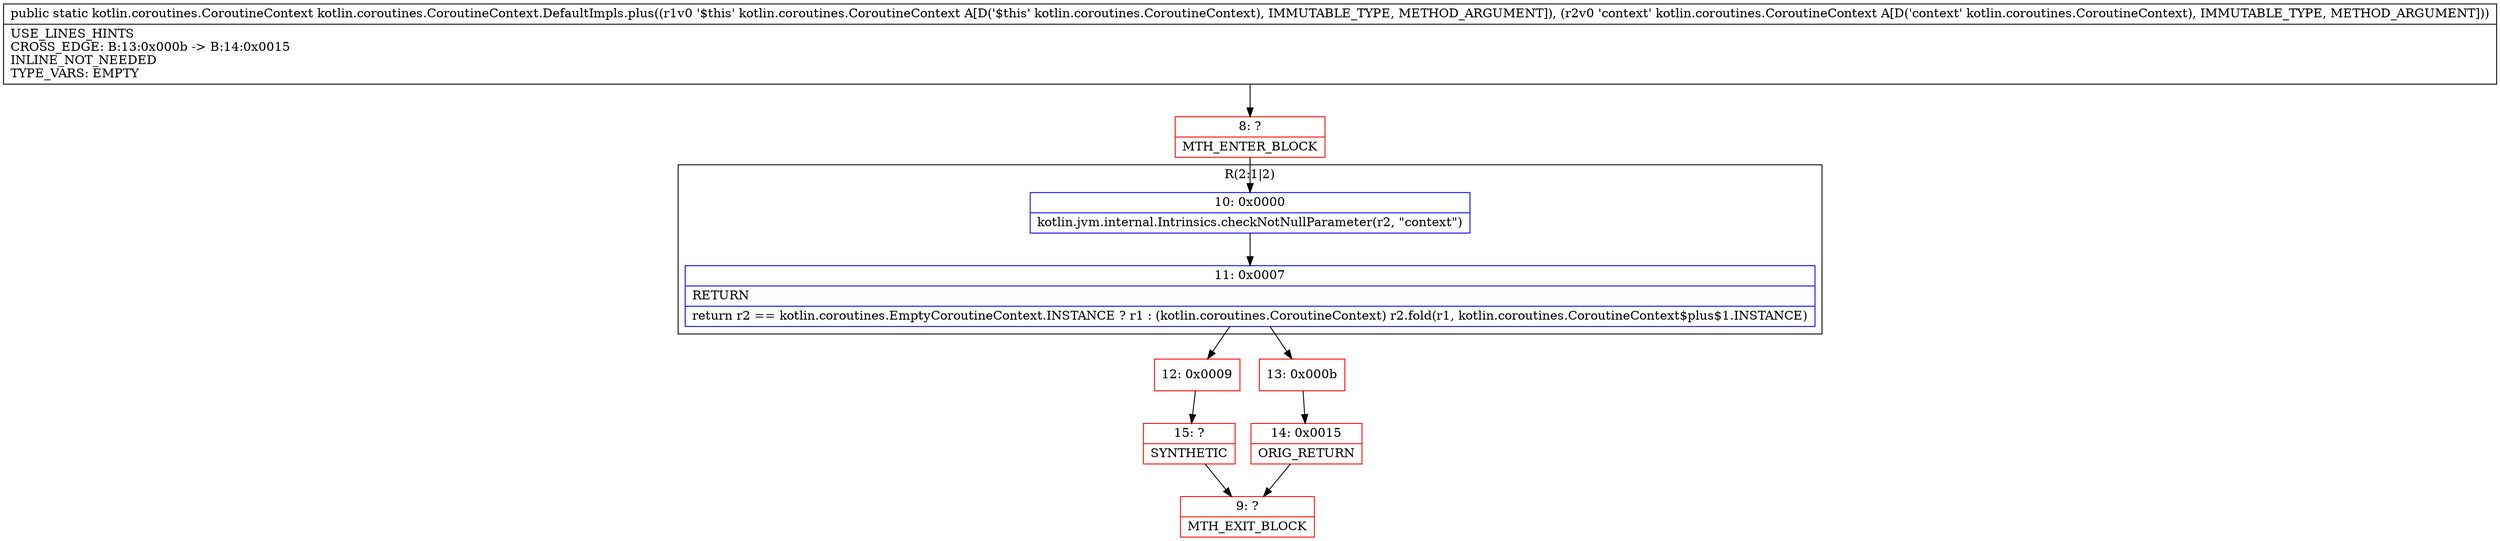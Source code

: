 digraph "CFG forkotlin.coroutines.CoroutineContext.DefaultImpls.plus(Lkotlin\/coroutines\/CoroutineContext;Lkotlin\/coroutines\/CoroutineContext;)Lkotlin\/coroutines\/CoroutineContext;" {
subgraph cluster_Region_1837232927 {
label = "R(2:1|2)";
node [shape=record,color=blue];
Node_10 [shape=record,label="{10\:\ 0x0000|kotlin.jvm.internal.Intrinsics.checkNotNullParameter(r2, \"context\")\l}"];
Node_11 [shape=record,label="{11\:\ 0x0007|RETURN\l|return r2 == kotlin.coroutines.EmptyCoroutineContext.INSTANCE ? r1 : (kotlin.coroutines.CoroutineContext) r2.fold(r1, kotlin.coroutines.CoroutineContext$plus$1.INSTANCE)\l}"];
}
Node_8 [shape=record,color=red,label="{8\:\ ?|MTH_ENTER_BLOCK\l}"];
Node_12 [shape=record,color=red,label="{12\:\ 0x0009}"];
Node_15 [shape=record,color=red,label="{15\:\ ?|SYNTHETIC\l}"];
Node_9 [shape=record,color=red,label="{9\:\ ?|MTH_EXIT_BLOCK\l}"];
Node_13 [shape=record,color=red,label="{13\:\ 0x000b}"];
Node_14 [shape=record,color=red,label="{14\:\ 0x0015|ORIG_RETURN\l}"];
MethodNode[shape=record,label="{public static kotlin.coroutines.CoroutineContext kotlin.coroutines.CoroutineContext.DefaultImpls.plus((r1v0 '$this' kotlin.coroutines.CoroutineContext A[D('$this' kotlin.coroutines.CoroutineContext), IMMUTABLE_TYPE, METHOD_ARGUMENT]), (r2v0 'context' kotlin.coroutines.CoroutineContext A[D('context' kotlin.coroutines.CoroutineContext), IMMUTABLE_TYPE, METHOD_ARGUMENT]))  | USE_LINES_HINTS\lCROSS_EDGE: B:13:0x000b \-\> B:14:0x0015\lINLINE_NOT_NEEDED\lTYPE_VARS: EMPTY\l}"];
MethodNode -> Node_8;Node_10 -> Node_11;
Node_11 -> Node_12;
Node_11 -> Node_13;
Node_8 -> Node_10;
Node_12 -> Node_15;
Node_15 -> Node_9;
Node_13 -> Node_14;
Node_14 -> Node_9;
}

